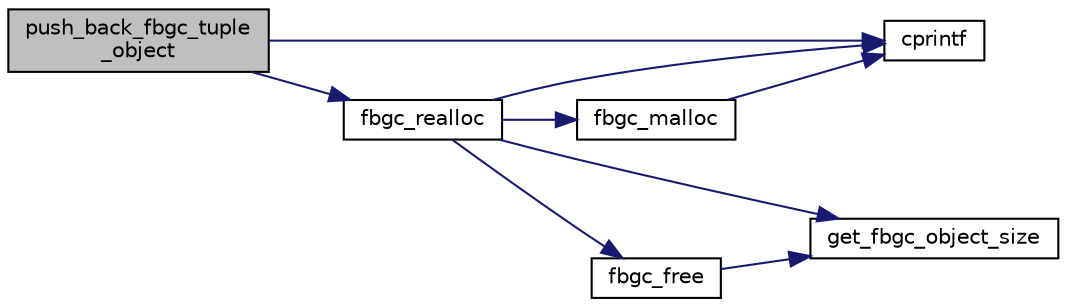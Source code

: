 digraph "push_back_fbgc_tuple_object"
{
  edge [fontname="Helvetica",fontsize="10",labelfontname="Helvetica",labelfontsize="10"];
  node [fontname="Helvetica",fontsize="10",shape=record];
  rankdir="LR";
  Node118 [label="push_back_fbgc_tuple\l_object",height=0.2,width=0.4,color="black", fillcolor="grey75", style="filled", fontcolor="black"];
  Node118 -> Node119 [color="midnightblue",fontsize="10",style="solid"];
  Node119 [label="cprintf",height=0.2,width=0.4,color="black", fillcolor="white", style="filled",URL="$error_8c.html#a30fee765292b076e015fc846035f2550"];
  Node118 -> Node120 [color="midnightblue",fontsize="10",style="solid"];
  Node120 [label="fbgc_realloc",height=0.2,width=0.4,color="black", fillcolor="white", style="filled",URL="$memory_8c.html#a46dcfb44df5cac4f04145f1aa208fb9f"];
  Node120 -> Node121 [color="midnightblue",fontsize="10",style="solid"];
  Node121 [label="fbgc_malloc",height=0.2,width=0.4,color="black", fillcolor="white", style="filled",URL="$memory_8c.html#a41dd65ee24d51160659bf94bed90e998"];
  Node121 -> Node119 [color="midnightblue",fontsize="10",style="solid"];
  Node120 -> Node122 [color="midnightblue",fontsize="10",style="solid"];
  Node122 [label="get_fbgc_object_size",height=0.2,width=0.4,color="black", fillcolor="white", style="filled",URL="$fbgc__object_8c.html#a1ba6a6b09db0e6c3a6ac6f6cfc0266de"];
  Node120 -> Node119 [color="midnightblue",fontsize="10",style="solid"];
  Node120 -> Node123 [color="midnightblue",fontsize="10",style="solid"];
  Node123 [label="fbgc_free",height=0.2,width=0.4,color="black", fillcolor="white", style="filled",URL="$memory_8c.html#a45d076e11af8d11bd73f6529582edbef"];
  Node123 -> Node122 [color="midnightblue",fontsize="10",style="solid"];
}

